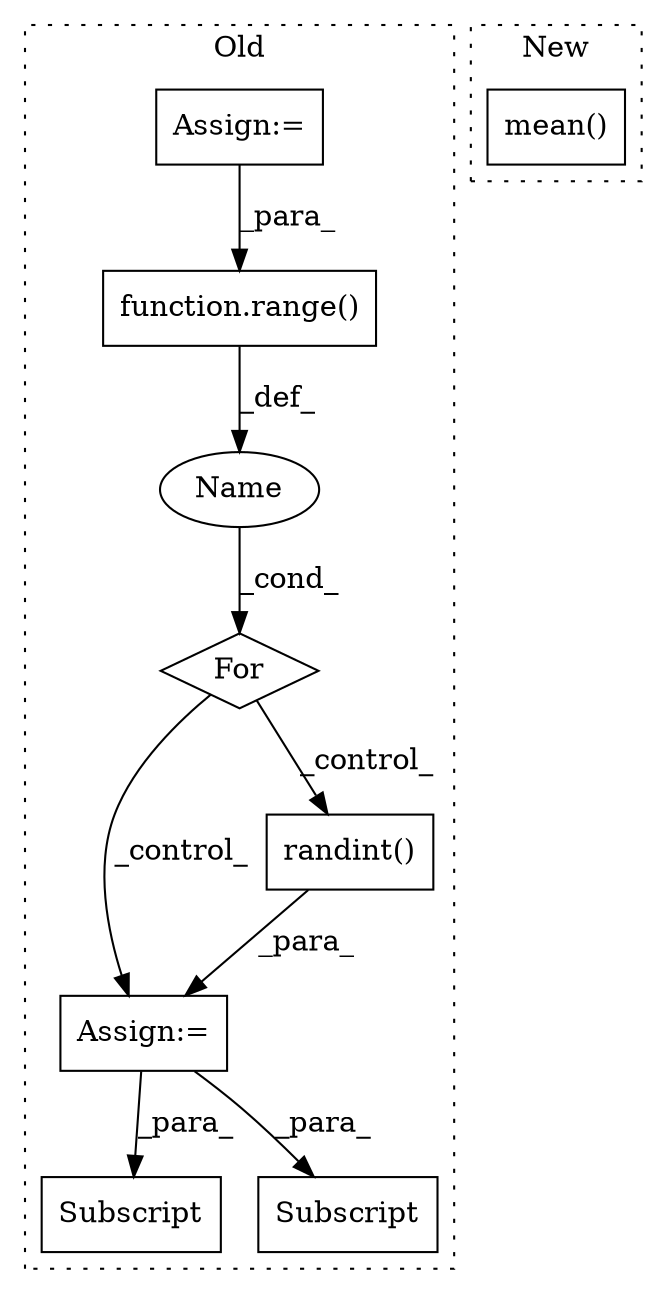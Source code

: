 digraph G {
subgraph cluster0 {
1 [label="function.range()" a="75" s="7241,7263" l="6,1" shape="box"];
3 [label="For" a="107" s="7232,7264" l="4,14" shape="diamond"];
4 [label="Assign:=" a="68" s="7322" l="3" shape="box"];
5 [label="Name" a="87" s="7236" l="1" shape="ellipse"];
6 [label="Assign:=" a="68" s="7179" l="3" shape="box"];
7 [label="Subscript" a="63" s="7418,0" l="4,0" shape="box"];
8 [label="randint()" a="75" s="7325" l="42" shape="box"];
9 [label="Subscript" a="63" s="7424,0" l="4,0" shape="box"];
label = "Old";
style="dotted";
}
subgraph cluster1 {
2 [label="mean()" a="75" s="7185" l="195" shape="box"];
label = "New";
style="dotted";
}
1 -> 5 [label="_def_"];
3 -> 8 [label="_control_"];
3 -> 4 [label="_control_"];
4 -> 7 [label="_para_"];
4 -> 9 [label="_para_"];
5 -> 3 [label="_cond_"];
6 -> 1 [label="_para_"];
8 -> 4 [label="_para_"];
}